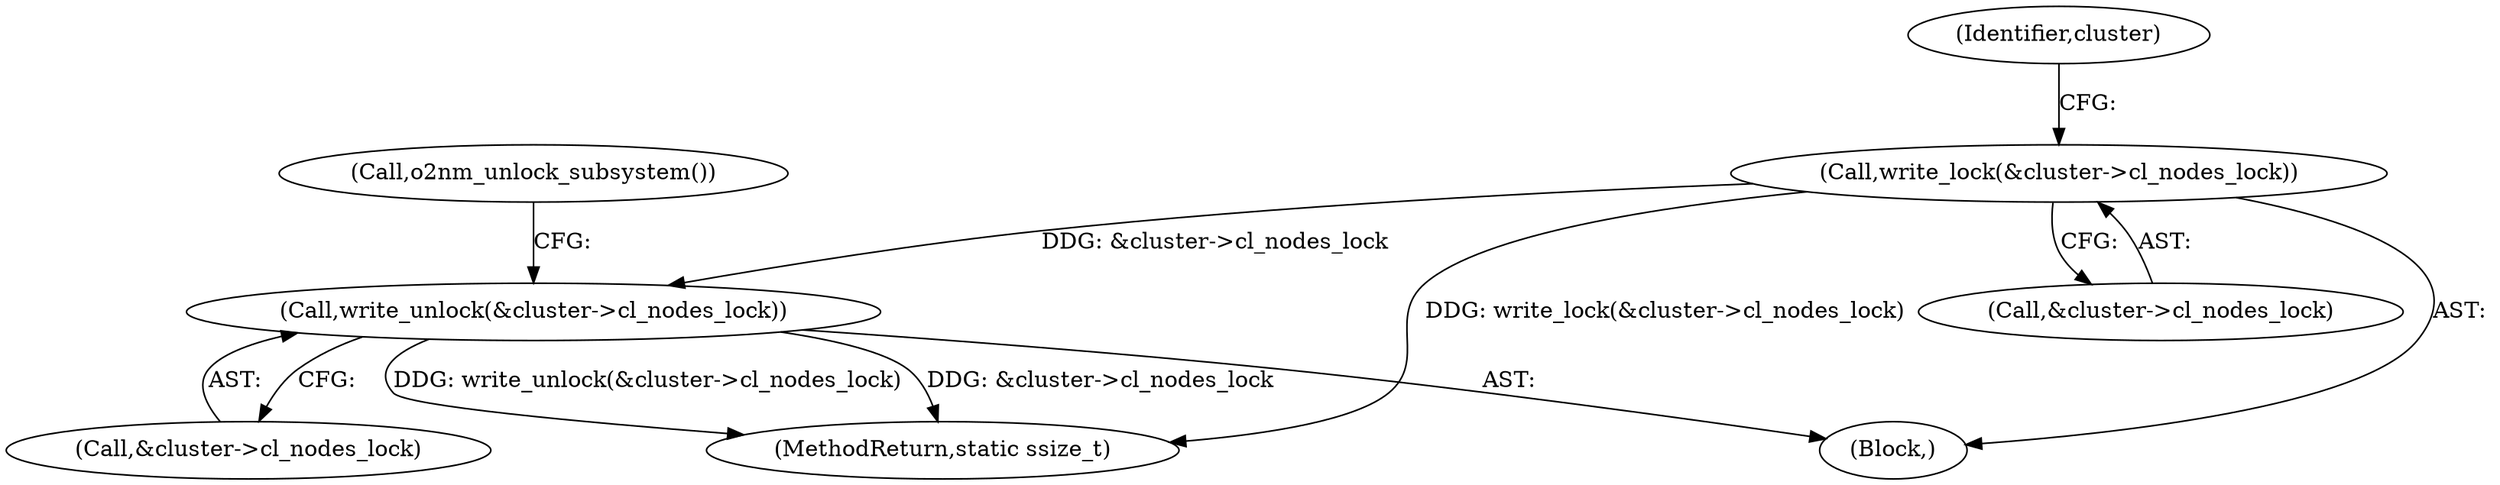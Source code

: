 digraph "0_linux_853bc26a7ea39e354b9f8889ae7ad1492ffa28d2_1@API" {
"1000230" [label="(Call,write_unlock(&cluster->cl_nodes_lock))"];
"1000184" [label="(Call,write_lock(&cluster->cl_nodes_lock))"];
"1000230" [label="(Call,write_unlock(&cluster->cl_nodes_lock))"];
"1000242" [label="(MethodReturn,static ssize_t)"];
"1000192" [label="(Identifier,cluster)"];
"1000231" [label="(Call,&cluster->cl_nodes_lock)"];
"1000184" [label="(Call,write_lock(&cluster->cl_nodes_lock))"];
"1000235" [label="(Call,o2nm_unlock_subsystem())"];
"1000106" [label="(Block,)"];
"1000185" [label="(Call,&cluster->cl_nodes_lock)"];
"1000230" -> "1000106"  [label="AST: "];
"1000230" -> "1000231"  [label="CFG: "];
"1000231" -> "1000230"  [label="AST: "];
"1000235" -> "1000230"  [label="CFG: "];
"1000230" -> "1000242"  [label="DDG: &cluster->cl_nodes_lock"];
"1000230" -> "1000242"  [label="DDG: write_unlock(&cluster->cl_nodes_lock)"];
"1000184" -> "1000230"  [label="DDG: &cluster->cl_nodes_lock"];
"1000184" -> "1000106"  [label="AST: "];
"1000184" -> "1000185"  [label="CFG: "];
"1000185" -> "1000184"  [label="AST: "];
"1000192" -> "1000184"  [label="CFG: "];
"1000184" -> "1000242"  [label="DDG: write_lock(&cluster->cl_nodes_lock)"];
}
